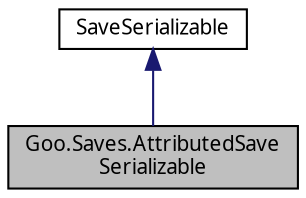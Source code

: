digraph "Goo.Saves.AttributedSaveSerializable"
{
 // LATEX_PDF_SIZE
  edge [fontname="Calibrii",fontsize="10",labelfontname="Calibrii",labelfontsize="10"];
  node [fontname="Calibrii",fontsize="10",shape=record];
  Node1 [label="Goo.Saves.AttributedSave\lSerializable",height=0.2,width=0.4,color="black", fillcolor="grey75", style="filled", fontcolor="black",tooltip=" "];
  Node2 -> Node1 [dir="back",color="midnightblue",fontsize="10",style="solid",fontname="Calibrii"];
  Node2 [label="SaveSerializable",height=0.2,width=0.4,color="black", fillcolor="white", style="filled",URL="$df/d34/classGoo_1_1Saves_1_1SaveSerializable.html",tooltip=" "];
}
